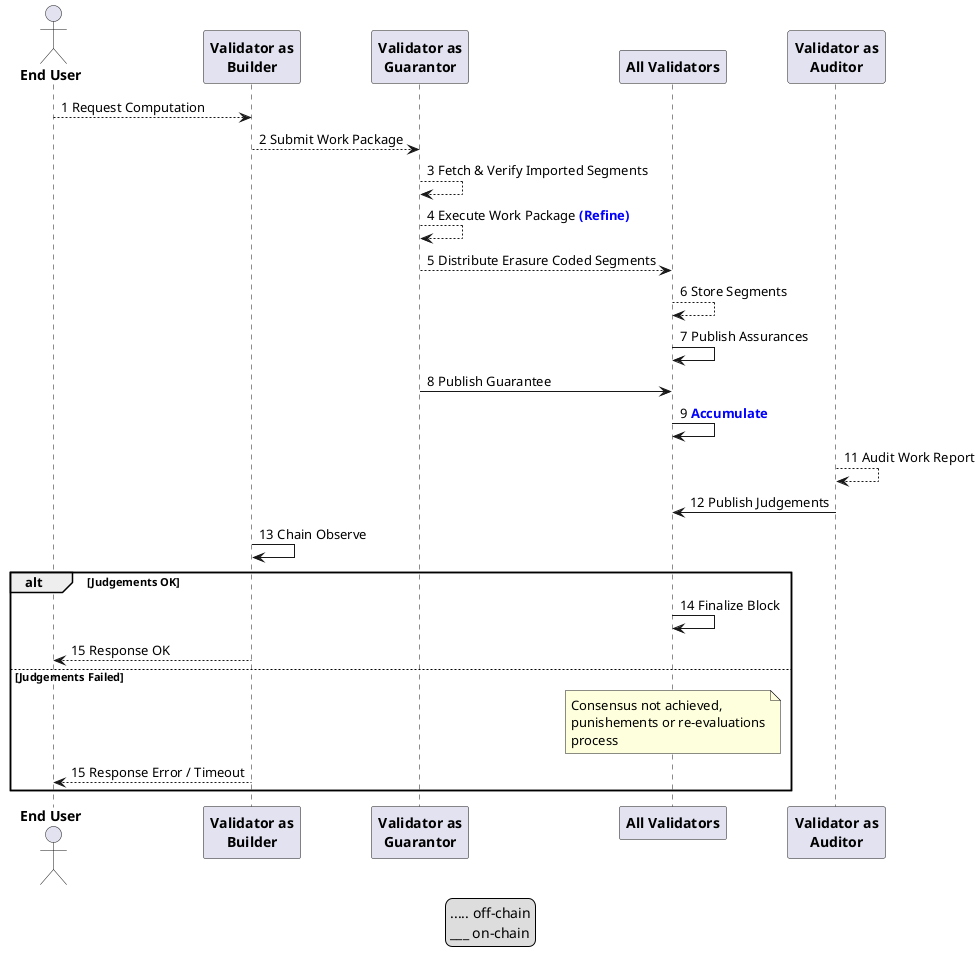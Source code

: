 ' https://www.plantuml.com/plantuml/duml/PP4_JyCm44TtVufJ1xOE_0491jHGIiH4rOfqliJNzbJ73kSpej-Uf4rK1URtydknFOkAegbsnc2bGM3XxMSaCGsASiKDUeN9Is9dIIQ04JRBCSiJ2deDPvgFOUOS5EZOeWQ99wFuOoJBmyUPCNqUfizj29xW6bRqbIWgp4FT94Nbu4sBMY5l-GsiKrcpmYR80PPO7N179X_mBRoHLdkuWeA4jqTuhviWIXRMjAl9QxouTx3ueIefZRRWOxkTplV8_cnchNa_YgwecppJuaHVEQfmsKqjvfTICHWFiDOW1B4dWDx2CfMEunwo69EWhoYQR0W-3h-VVICxBDcn7l_Z_W3T3PaPUTizwoy0

@startuml Work Package Flow

actor "<b>End User</b>" as U
participant "<b>Validator as\n<b>Builder" as WP
participant "<b>Validator as\n<b>Guarantor" as G
participant "<b>All Validators" as V
participant "<b>Validator as\n<b>Auditor" as A

legend
..... off-chain
___ on-chain
end legend

U --> WP : 1 Request Computation
WP --> G : 2 Submit Work Package
G --> G : 3 Fetch & Verify Imported Segments
G --> G : 4 Execute Work Package <b><color blue>(Refine)</color></b>
G --> V : 5 Distribute Erasure Coded Segments
V --> V : 6 Store Segments
V -> V : 7 Publish Assurances
G -> V : 8 Publish Guarantee
V -> V : 9 <b><color blue>Accumulate</color></b>
A --> A : 11 Audit Work Report
A -> V : 12 Publish Judgements
WP -> WP : 13 Chain Observe

alt Judgements OK
  V -> V : 14 Finalize Block
  WP --> U : 15 Response OK
else Judgements Failed
  note over V: Consensus not achieved,\npunishements or re-evaluations\nprocess 
  WP --> U : 15 Response Error / Timeout
end
@enduml